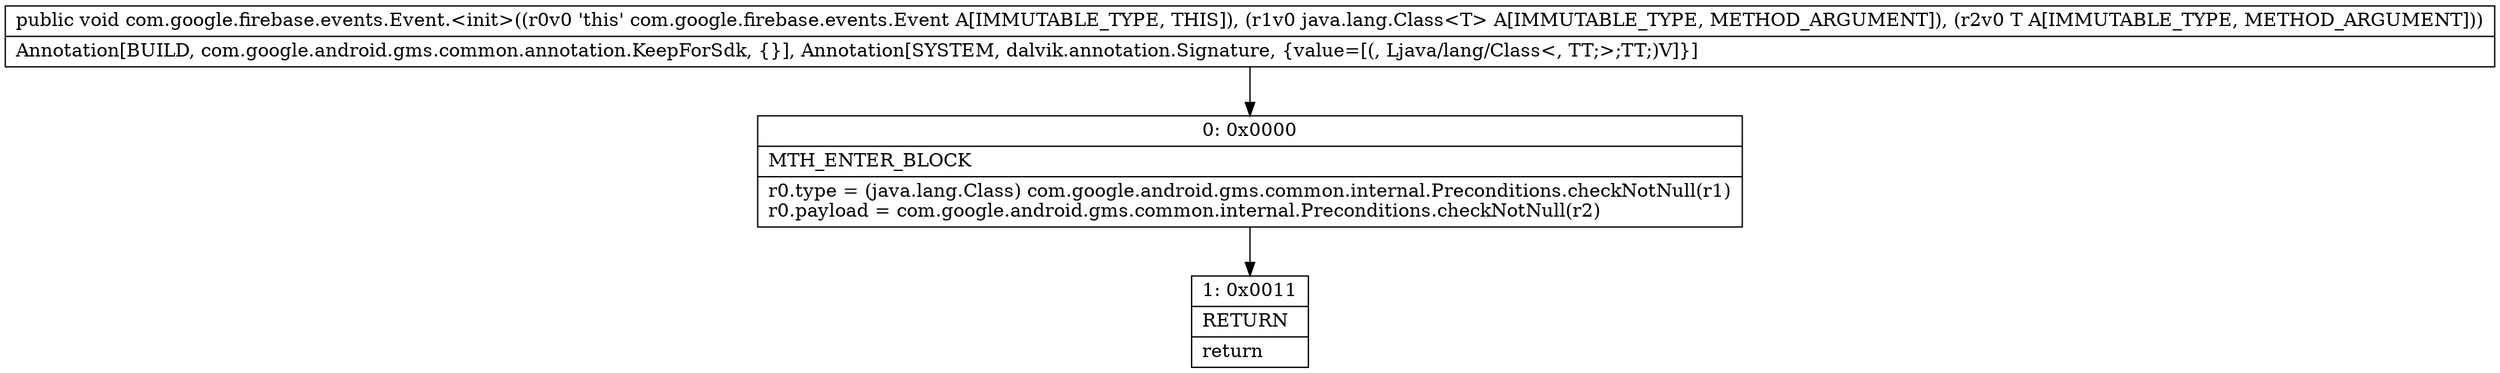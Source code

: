 digraph "CFG forcom.google.firebase.events.Event.\<init\>(Ljava\/lang\/Class;Ljava\/lang\/Object;)V" {
Node_0 [shape=record,label="{0\:\ 0x0000|MTH_ENTER_BLOCK\l|r0.type = (java.lang.Class) com.google.android.gms.common.internal.Preconditions.checkNotNull(r1)\lr0.payload = com.google.android.gms.common.internal.Preconditions.checkNotNull(r2)\l}"];
Node_1 [shape=record,label="{1\:\ 0x0011|RETURN\l|return\l}"];
MethodNode[shape=record,label="{public void com.google.firebase.events.Event.\<init\>((r0v0 'this' com.google.firebase.events.Event A[IMMUTABLE_TYPE, THIS]), (r1v0 java.lang.Class\<T\> A[IMMUTABLE_TYPE, METHOD_ARGUMENT]), (r2v0 T A[IMMUTABLE_TYPE, METHOD_ARGUMENT]))  | Annotation[BUILD, com.google.android.gms.common.annotation.KeepForSdk, \{\}], Annotation[SYSTEM, dalvik.annotation.Signature, \{value=[(, Ljava\/lang\/Class\<, TT;\>;TT;)V]\}]\l}"];
MethodNode -> Node_0;
Node_0 -> Node_1;
}

